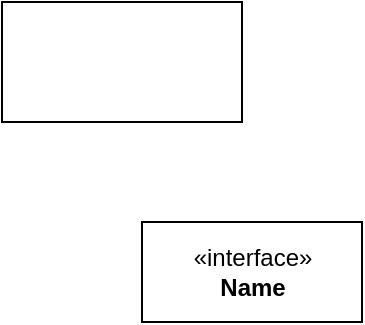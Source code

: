 <mxfile version="14.2.5" type="device" pages="2"><diagram id="QnHFoBpdu3H_ONwkyPI1" name="Test"><mxGraphModel dx="1038" dy="548" grid="1" gridSize="10" guides="1" tooltips="1" connect="1" arrows="1" fold="1" page="1" pageScale="1" pageWidth="850" pageHeight="1100" math="0" shadow="0"><root><mxCell id="0"/><mxCell id="1" parent="0"/><mxCell id="uXe3oy92hbrhgmQEpg0e-1" value="" style="rounded=0;whiteSpace=wrap;html=1;" parent="1" vertex="1"><mxGeometry x="180" y="160" width="120" height="60" as="geometry"/></mxCell><mxCell id="uXe3oy92hbrhgmQEpg0e-2" value="&amp;laquo;interface&amp;raquo;&lt;br&gt;&lt;b&gt;Name&lt;/b&gt;" style="html=1;" parent="1" vertex="1"><mxGeometry x="250" y="270" width="110" height="50" as="geometry"/></mxCell></root></mxGraphModel></diagram><diagram id="Dby0-w__-99EjrkwLt3Y" name="Test2"><mxGraphModel dx="1038" dy="548" grid="1" gridSize="10" guides="1" tooltips="1" connect="1" arrows="1" fold="1" page="1" pageScale="1" pageWidth="850" pageHeight="1100" math="0" shadow="0"><root><mxCell id="S-R3Bjbq9tk2cqizzCez-0"/><mxCell id="S-R3Bjbq9tk2cqizzCez-1" parent="S-R3Bjbq9tk2cqizzCez-0"/><mxCell id="o94AgpRN9AmKluTvrKuk-0" value="" style="ellipse;whiteSpace=wrap;html=1;aspect=fixed;" vertex="1" parent="S-R3Bjbq9tk2cqizzCez-1"><mxGeometry x="160" y="230" width="80" height="80" as="geometry"/></mxCell><mxCell id="o94AgpRN9AmKluTvrKuk-1" value="&lt;table border=&quot;1&quot; width=&quot;100%&quot; height=&quot;100%&quot; cellpadding=&quot;4&quot; style=&quot;width:100%;height:100%;border-collapse:collapse;&quot;&gt;&lt;tr style=&quot;background-color:#A7C942;color:#ffffff;border:1px solid #98bf21;&quot;&gt;&lt;th align=&quot;left&quot;&gt;Title 1&lt;/th&gt;&lt;th align=&quot;left&quot;&gt;Title 2&lt;/th&gt;&lt;th align=&quot;left&quot;&gt;Title 3&lt;/th&gt;&lt;/tr&gt;&lt;tr style=&quot;border:1px solid #98bf21;&quot;&gt;&lt;td&gt;Value 1&lt;/td&gt;&lt;td&gt;Value 2&lt;/td&gt;&lt;td&gt;Value 3&lt;/td&gt;&lt;/tr&gt;&lt;tr style=&quot;background-color:#EAF2D3;border:1px solid #98bf21;&quot;&gt;&lt;td&gt;Value 4&lt;/td&gt;&lt;td&gt;Value 5&lt;/td&gt;&lt;td&gt;Value 6&lt;/td&gt;&lt;/tr&gt;&lt;tr style=&quot;border:1px solid #98bf21;&quot;&gt;&lt;td&gt;Value 7&lt;/td&gt;&lt;td&gt;Value 8&lt;/td&gt;&lt;td&gt;Value 9&lt;/td&gt;&lt;/tr&gt;&lt;tr style=&quot;background-color:#EAF2D3;border:1px solid #98bf21;&quot;&gt;&lt;td&gt;Value 10&lt;/td&gt;&lt;td&gt;Value 11&lt;/td&gt;&lt;td&gt;Value 12&lt;/td&gt;&lt;/tr&gt;&lt;/table&gt;" style="text;html=1;strokeColor=#c0c0c0;fillColor=#ffffff;overflow=fill;rounded=0;" vertex="1" parent="S-R3Bjbq9tk2cqizzCez-1"><mxGeometry x="360" y="220" width="280" height="160" as="geometry"/></mxCell></root></mxGraphModel></diagram></mxfile>